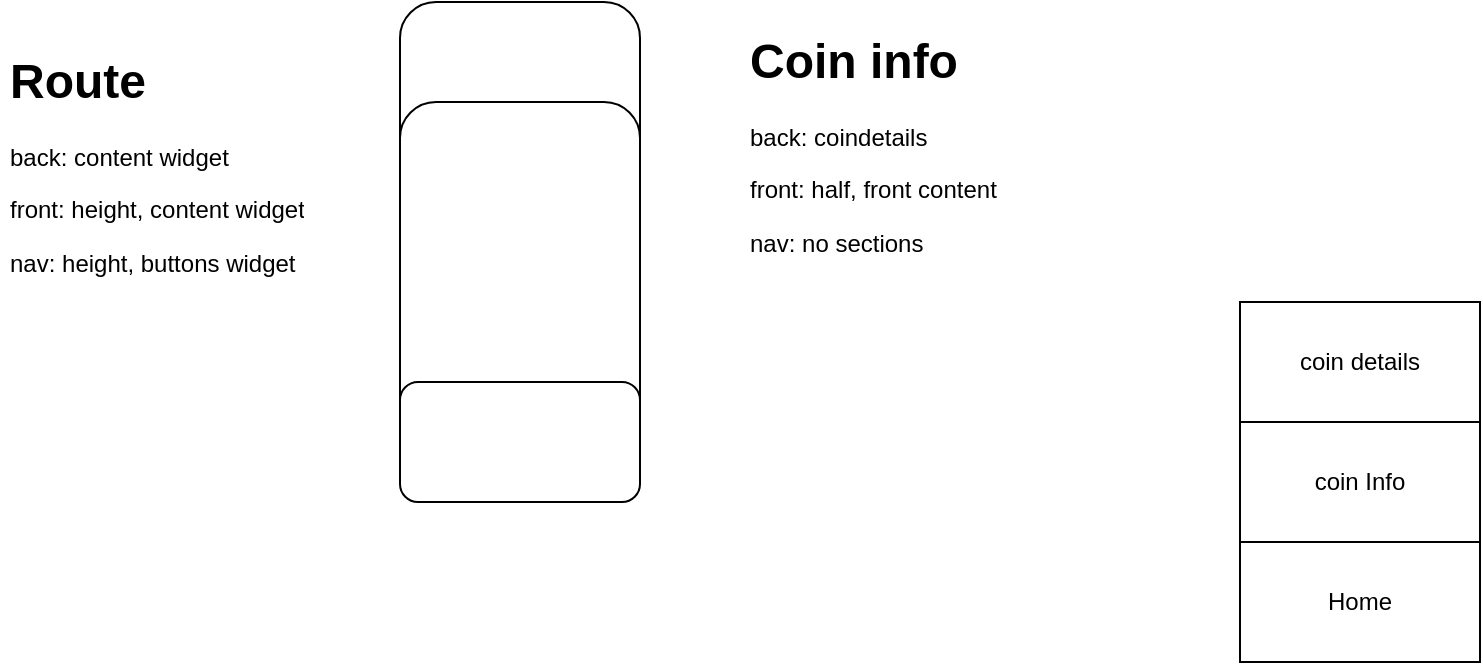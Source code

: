 <mxfile>
    <diagram id="ixrG08NRrBQ-595YpeBe" name="Page-1">
        <mxGraphModel dx="1141" dy="352" grid="1" gridSize="10" guides="1" tooltips="1" connect="1" arrows="1" fold="1" page="1" pageScale="1" pageWidth="850" pageHeight="1100" math="0" shadow="0">
            <root>
                <mxCell id="0"/>
                <mxCell id="1" parent="0"/>
                <mxCell id="2" value="" style="rounded=1;whiteSpace=wrap;html=1;" vertex="1" parent="1">
                    <mxGeometry x="220" y="40" width="120" height="250" as="geometry"/>
                </mxCell>
                <mxCell id="3" value="" style="rounded=1;whiteSpace=wrap;html=1;" vertex="1" parent="1">
                    <mxGeometry x="220" y="90" width="120" height="200" as="geometry"/>
                </mxCell>
                <mxCell id="4" value="" style="rounded=1;whiteSpace=wrap;html=1;" vertex="1" parent="1">
                    <mxGeometry x="220" y="230" width="120" height="60" as="geometry"/>
                </mxCell>
                <mxCell id="5" value="&lt;h1&gt;Coin info&lt;/h1&gt;&lt;p&gt;back: coindetails&lt;/p&gt;&lt;p&gt;front: half, front content&amp;nbsp;&lt;/p&gt;&lt;p&gt;nav: no sections&lt;/p&gt;" style="text;html=1;strokeColor=none;fillColor=none;spacing=5;spacingTop=-20;whiteSpace=wrap;overflow=hidden;rounded=0;" vertex="1" parent="1">
                    <mxGeometry x="390" y="50" width="250" height="120" as="geometry"/>
                </mxCell>
                <mxCell id="6" value="&lt;h1&gt;Route&lt;/h1&gt;&lt;p&gt;back: content widget&lt;/p&gt;&lt;p&gt;front: height, content widget&lt;/p&gt;&lt;p&gt;nav: height, buttons widget&lt;/p&gt;" style="text;html=1;strokeColor=none;fillColor=none;spacing=5;spacingTop=-20;whiteSpace=wrap;overflow=hidden;rounded=0;" vertex="1" parent="1">
                    <mxGeometry x="20" y="60" width="160" height="120" as="geometry"/>
                </mxCell>
                <mxCell id="7" value="Home" style="rounded=0;whiteSpace=wrap;html=1;" vertex="1" parent="1">
                    <mxGeometry x="640" y="310" width="120" height="60" as="geometry"/>
                </mxCell>
                <mxCell id="8" value="coin Info" style="rounded=0;whiteSpace=wrap;html=1;" vertex="1" parent="1">
                    <mxGeometry x="640" y="250" width="120" height="60" as="geometry"/>
                </mxCell>
                <mxCell id="9" value="coin details" style="rounded=0;whiteSpace=wrap;html=1;" vertex="1" parent="1">
                    <mxGeometry x="640" y="190" width="120" height="60" as="geometry"/>
                </mxCell>
            </root>
        </mxGraphModel>
    </diagram>
</mxfile>